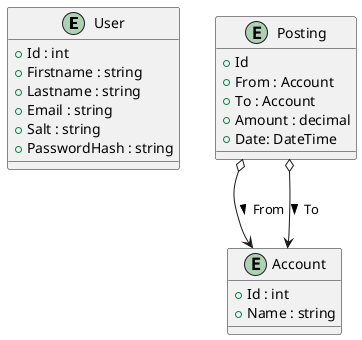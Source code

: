 @startuml "Model"

entity User {
    + Id : int
    + Firstname : string
    + Lastname : string
    + Email : string
    + Salt : string
    + PasswordHash : string
}

entity Account {
    + Id : int
    + Name : string
}

entity Posting {
    + Id
    + From : Account
    + To : Account
    + Amount : decimal
    + Date: DateTime
}

Posting o--> Account : "> From"
Posting o--> Account : "> To"

@enduml